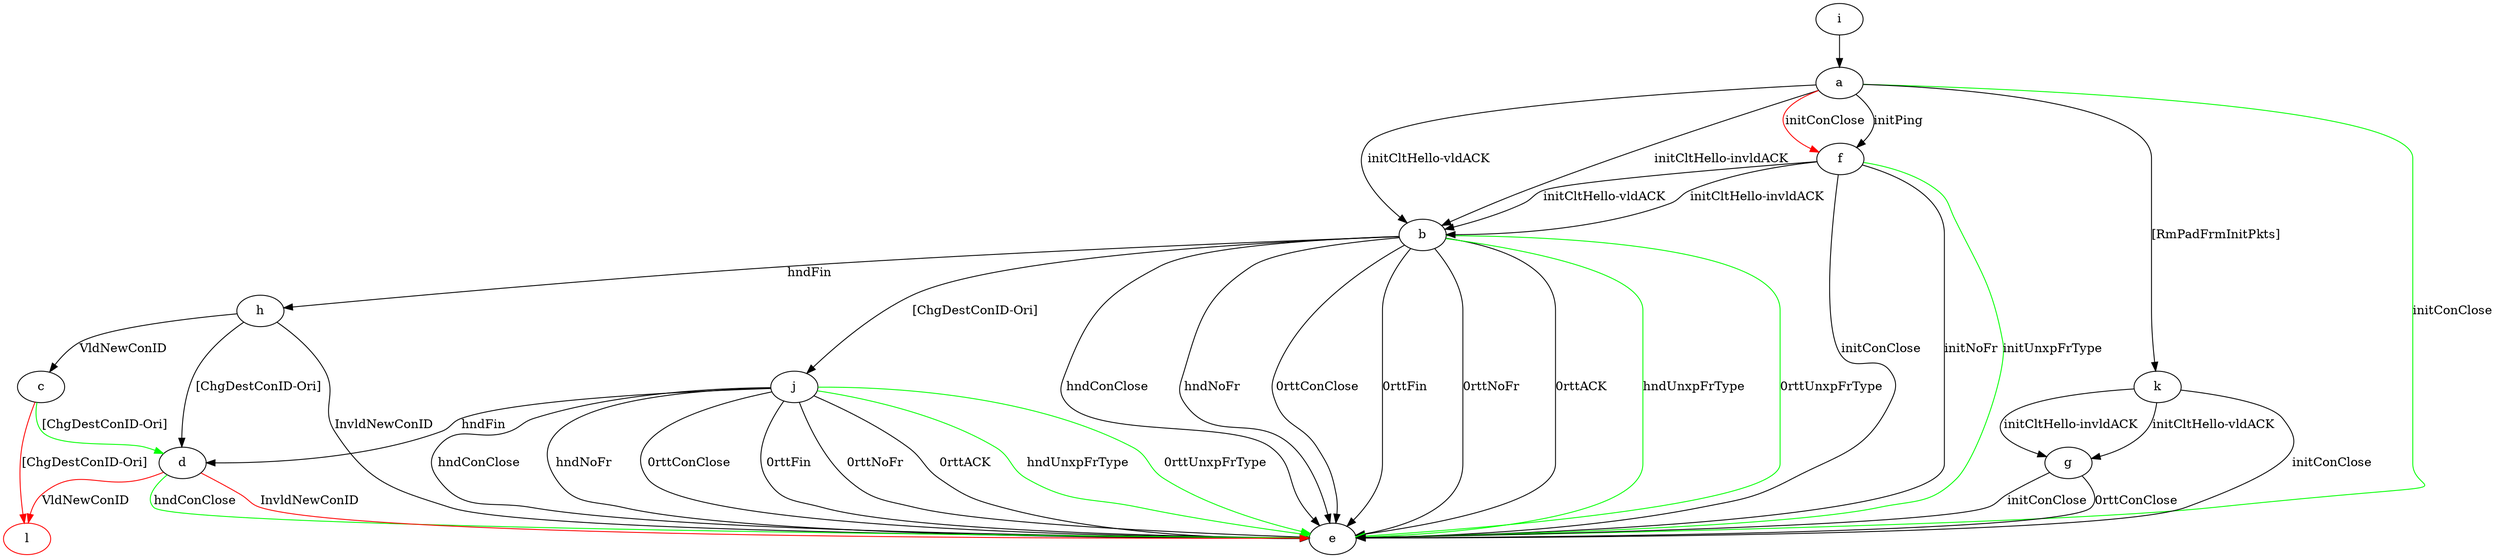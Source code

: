 digraph "" {
	a -> b	[key=0,
		label="initCltHello-vldACK "];
	a -> b	[key=1,
		label="initCltHello-invldACK "];
	a -> e	[key=0,
		color=green,
		label="initConClose "];
	a -> f	[key=0,
		label="initPing "];
	a -> f	[key=1,
		color=red,
		label="initConClose "];
	a -> k	[key=0,
		label="[RmPadFrmInitPkts] "];
	b -> e	[key=0,
		label="hndConClose "];
	b -> e	[key=1,
		label="hndNoFr "];
	b -> e	[key=2,
		label="0rttConClose "];
	b -> e	[key=3,
		label="0rttFin "];
	b -> e	[key=4,
		label="0rttNoFr "];
	b -> e	[key=5,
		label="0rttACK "];
	b -> e	[key=6,
		color=green,
		label="hndUnxpFrType "];
	b -> e	[key=7,
		color=green,
		label="0rttUnxpFrType "];
	b -> h	[key=0,
		label="hndFin "];
	b -> j	[key=0,
		label="[ChgDestConID-Ori] "];
	c -> d	[key=0,
		color=green,
		label="[ChgDestConID-Ori] "];
	l	[color=red];
	c -> l	[key=0,
		color=red,
		label="[ChgDestConID-Ori] "];
	d -> e	[key=0,
		color=green,
		label="hndConClose "];
	d -> e	[key=1,
		color=red,
		label="InvldNewConID "];
	d -> l	[key=0,
		color=red,
		label="VldNewConID "];
	f -> b	[key=0,
		label="initCltHello-vldACK "];
	f -> b	[key=1,
		label="initCltHello-invldACK "];
	f -> e	[key=0,
		label="initConClose "];
	f -> e	[key=1,
		label="initNoFr "];
	f -> e	[key=2,
		color=green,
		label="initUnxpFrType "];
	g -> e	[key=0,
		label="initConClose "];
	g -> e	[key=1,
		label="0rttConClose "];
	h -> c	[key=0,
		label="VldNewConID "];
	h -> d	[key=0,
		label="[ChgDestConID-Ori] "];
	h -> e	[key=0,
		label="InvldNewConID "];
	i -> a	[key=0];
	j -> d	[key=0,
		label="hndFin "];
	j -> e	[key=0,
		label="hndConClose "];
	j -> e	[key=1,
		label="hndNoFr "];
	j -> e	[key=2,
		label="0rttConClose "];
	j -> e	[key=3,
		label="0rttFin "];
	j -> e	[key=4,
		label="0rttNoFr "];
	j -> e	[key=5,
		label="0rttACK "];
	j -> e	[key=6,
		color=green,
		label="hndUnxpFrType "];
	j -> e	[key=7,
		color=green,
		label="0rttUnxpFrType "];
	k -> e	[key=0,
		label="initConClose "];
	k -> g	[key=0,
		label="initCltHello-vldACK "];
	k -> g	[key=1,
		label="initCltHello-invldACK "];
}
